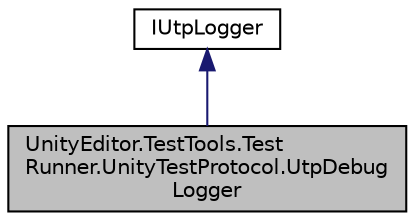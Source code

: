 digraph "UnityEditor.TestTools.TestRunner.UnityTestProtocol.UtpDebugLogger"
{
 // LATEX_PDF_SIZE
  edge [fontname="Helvetica",fontsize="10",labelfontname="Helvetica",labelfontsize="10"];
  node [fontname="Helvetica",fontsize="10",shape=record];
  Node1 [label="UnityEditor.TestTools.Test\lRunner.UnityTestProtocol.UtpDebug\lLogger",height=0.2,width=0.4,color="black", fillcolor="grey75", style="filled", fontcolor="black",tooltip=" "];
  Node2 -> Node1 [dir="back",color="midnightblue",fontsize="10",style="solid",fontname="Helvetica"];
  Node2 [label="IUtpLogger",height=0.2,width=0.4,color="black", fillcolor="white", style="filled",URL="$interface_unity_editor_1_1_test_tools_1_1_test_runner_1_1_unity_test_protocol_1_1_i_utp_logger.html",tooltip=" "];
}
